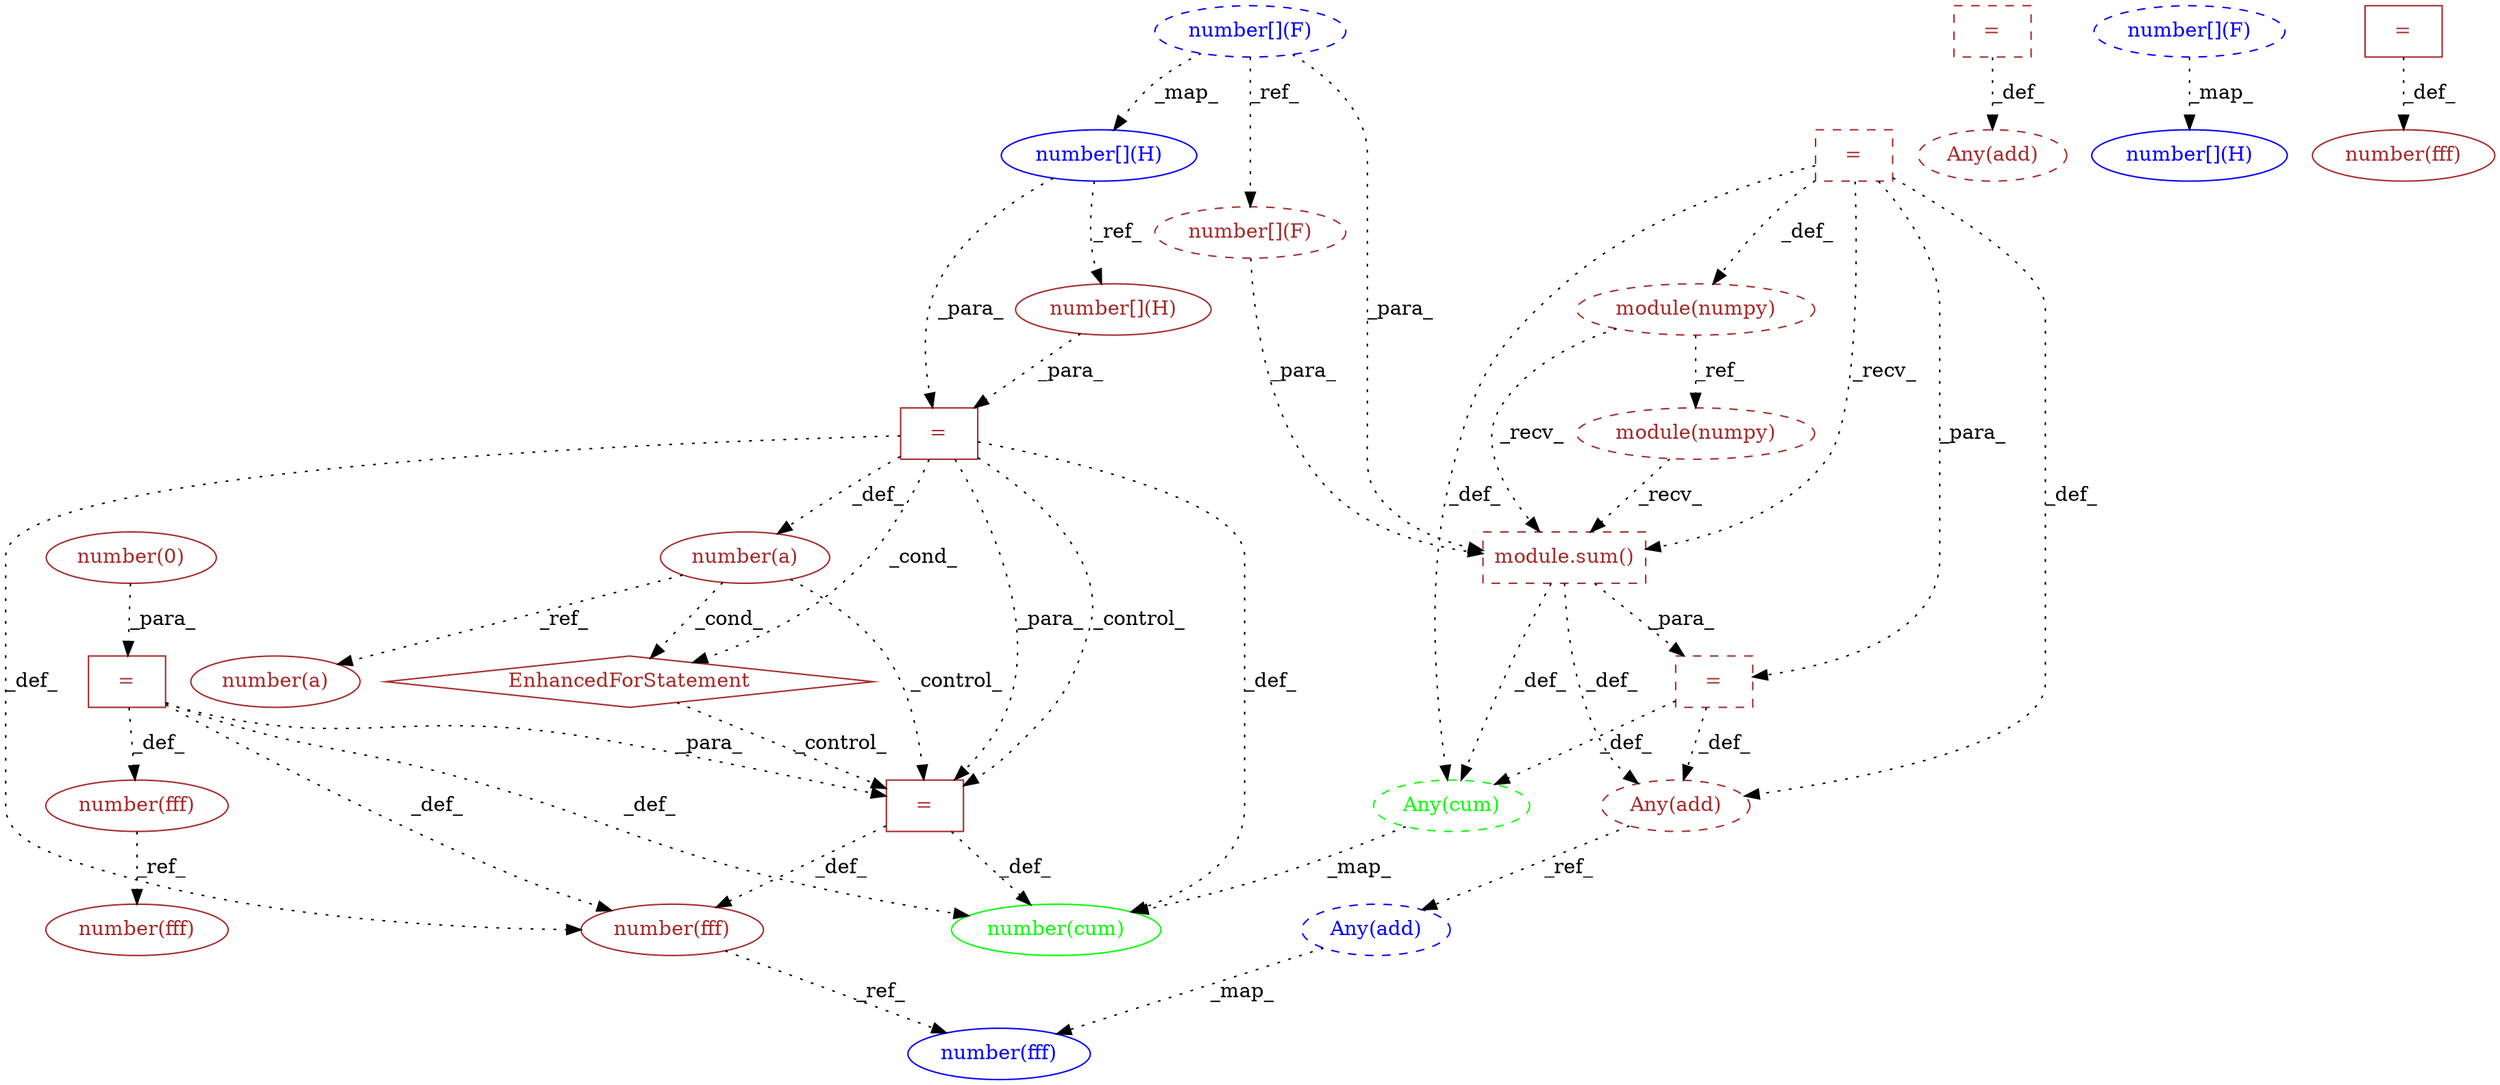 digraph G {
1 [label="number[](H)" shape=ellipse style=solid color=brown fontcolor=brown]
2 [label="=" shape=box style=solid color=brown fontcolor=brown]
3 [label="Any(add)" shape=ellipse style=dashed color=brown fontcolor=brown]
4 [label="=" shape=box style=solid color=brown fontcolor=brown]
5 [label="number[](F)" shape=ellipse style=dashed color=blue fontcolor=blue]
6 [label="number(fff)" shape=ellipse style=solid color=brown fontcolor=brown]
7 [label="module(numpy)" shape=ellipse style=dashed color=brown fontcolor=brown]
8 [label="=" shape=box style=dashed color=brown fontcolor=brown]
9 [label="module.sum()" shape=box style=dashed color=brown fontcolor=brown]
10 [label="number(fff)" shape=ellipse style=solid color=blue fontcolor=blue]
11 [label="number(fff)" shape=ellipse style=solid color=brown fontcolor=brown]
12 [label="number[](F)" shape=ellipse style=dashed color=brown fontcolor=brown]
13 [label="number(a)" shape=ellipse style=solid color=brown fontcolor=brown]
14 [label="module(numpy)" shape=ellipse style=dashed color=brown fontcolor=brown]
15 [label="=" shape=box style=dashed color=brown fontcolor=brown]
16 [label="Any(cum)" shape=ellipse style=dashed color=green fontcolor=green]
17 [label="number(0)" shape=ellipse style=solid color=brown fontcolor=brown]
18 [label="number(fff)" shape=ellipse style=solid color=brown fontcolor=brown]
19 [label="number[](F)" shape=ellipse style=dashed color=blue fontcolor=blue]
20 [label="number[](H)" shape=ellipse style=solid color=blue fontcolor=blue]
21 [label="=" shape=box style=solid color=brown fontcolor=brown]
22 [label="=" shape=box style=dashed color=brown fontcolor=brown]
23 [label="number(cum)" shape=ellipse style=solid color=green fontcolor=green]
24 [label="number(a)" shape=ellipse style=solid color=brown fontcolor=brown]
25 [label="EnhancedForStatement" shape=diamond style=solid color=brown fontcolor=brown]
26 [label="number[](H)" shape=ellipse style=solid color=blue fontcolor=blue]
27 [label="Any(add)" shape=ellipse style=dashed color=brown fontcolor=brown]
28 [label="Any(add)" shape=ellipse style=dashed color=blue fontcolor=blue]
29 [label="number(fff)" shape=ellipse style=solid color=brown fontcolor=brown]
30 [label="=" shape=box style=solid color=brown fontcolor=brown]
20 -> 1 [label="_ref_" style=dotted];
1 -> 2 [label="_para_" style=dotted];
20 -> 2 [label="_para_" style=dotted];
15 -> 3 [label="_def_" style=dotted];
25 -> 4 [label="_control_" style=dotted];
2 -> 4 [label="_para_" style=dotted];
21 -> 4 [label="_para_" style=dotted];
24 -> 4 [label="_control_" style=dotted];
2 -> 4 [label="_control_" style=dotted];
30 -> 6 [label="_def_" style=dotted];
8 -> 7 [label="_def_" style=dotted];
14 -> 9 [label="_recv_" style=dotted];
12 -> 9 [label="_para_" style=dotted];
7 -> 9 [label="_recv_" style=dotted];
8 -> 9 [label="_recv_" style=dotted];
19 -> 9 [label="_para_" style=dotted];
11 -> 10 [label="_ref_" style=dotted];
28 -> 10 [label="_map_" style=dotted];
4 -> 11 [label="_def_" style=dotted];
2 -> 11 [label="_def_" style=dotted];
21 -> 11 [label="_def_" style=dotted];
19 -> 12 [label="_ref_" style=dotted];
24 -> 13 [label="_ref_" style=dotted];
7 -> 14 [label="_ref_" style=dotted];
22 -> 16 [label="_def_" style=dotted];
9 -> 16 [label="_def_" style=dotted];
8 -> 16 [label="_def_" style=dotted];
21 -> 18 [label="_def_" style=dotted];
19 -> 20 [label="_map_" style=dotted];
17 -> 21 [label="_para_" style=dotted];
9 -> 22 [label="_para_" style=dotted];
8 -> 22 [label="_para_" style=dotted];
4 -> 23 [label="_def_" style=dotted];
2 -> 23 [label="_def_" style=dotted];
21 -> 23 [label="_def_" style=dotted];
16 -> 23 [label="_map_" style=dotted];
2 -> 24 [label="_def_" style=dotted];
24 -> 25 [label="_cond_" style=dotted];
2 -> 25 [label="_cond_" style=dotted];
5 -> 26 [label="_map_" style=dotted];
22 -> 27 [label="_def_" style=dotted];
9 -> 27 [label="_def_" style=dotted];
8 -> 27 [label="_def_" style=dotted];
27 -> 28 [label="_ref_" style=dotted];
18 -> 29 [label="_ref_" style=dotted];
}